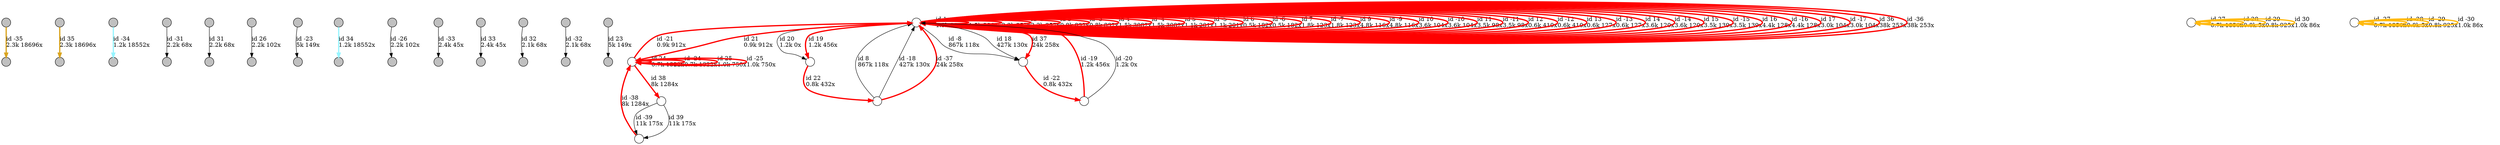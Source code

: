 digraph {
nodesep = 0.5;
node [shape = circle, label = "", height = 0.3];
"0" [style = "filled", fillcolor = "grey"];
"1" [style = "filled", fillcolor = "grey"];
"2" [style = "filled", fillcolor = "grey"];
"3" [style = "filled", fillcolor = "grey"];
"4" [style = "filled", fillcolor = "grey"];
"5" [style = "filled", fillcolor = "grey"];
"6" [style = "filled", fillcolor = "grey"];
"7" [style = "filled", fillcolor = "grey"];
"8" [style = "filled", fillcolor = "grey"];
"9" [style = "filled", fillcolor = "grey"];
"10" [style = "filled", fillcolor = "grey"];
"11" [style = "filled", fillcolor = "grey"];
"12" [style = "filled", fillcolor = "grey"];
"13" [style = "filled", fillcolor = "grey"];
"14" [style = "filled", fillcolor = "grey"];
"15" [style = "filled", fillcolor = "grey"];
"16" [style = "filled", fillcolor = "grey"];
"17" [style = "filled", fillcolor = "grey"];
"18" [style = "filled", fillcolor = "grey"];
"19" [style = "filled", fillcolor = "grey"];
"20" [style = "filled", fillcolor = "grey"];
"21" [style = "filled", fillcolor = "grey"];
"22" [style = "filled", fillcolor = "grey"];
"23" [style = "filled", fillcolor = "grey"];
"24" [style = "filled", fillcolor = "grey"];
"25" [style = "filled", fillcolor = "grey"];
"26" [style = "filled", fillcolor = "grey"];
"27" [style = "filled", fillcolor = "grey"];
"28" -> "28" [label = "id 1\l1.5k 2364x", color = "red" , penwidth = 3] ;
"28" -> "28" [label = "id -1\l1.5k 2364x", color = "red" , penwidth = 3] ;
"28" -> "28" [label = "id 2\l2.2k 257x", color = "red" , penwidth = 3] ;
"28" -> "28" [label = "id -2\l2.2k 257x", color = "red" , penwidth = 3] ;
"28" -> "28" [label = "id 3\l0.8k 832x", color = "red" , penwidth = 3] ;
"28" -> "28" [label = "id -3\l0.8k 832x", color = "red" , penwidth = 3] ;
"28" -> "28" [label = "id 4\l1.5k 3082x", color = "red" , penwidth = 3] ;
"28" -> "28" [label = "id -4\l1.5k 3082x", color = "red" , penwidth = 3] ;
"28" -> "28" [label = "id 5\l1.1k 201x", color = "red" , penwidth = 3] ;
"28" -> "28" [label = "id -5\l1.1k 201x", color = "red" , penwidth = 3] ;
"28" -> "28" [label = "id 6\l0.5k 182x", color = "red" , penwidth = 3] ;
"28" -> "28" [label = "id -6\l0.5k 182x", color = "red" , penwidth = 3] ;
"28" -> "28" [label = "id 7\l1.8k 123x", color = "red" , penwidth = 3] ;
"28" -> "28" [label = "id -7\l1.8k 123x", color = "red" , penwidth = 3] ;
"29" -> "28" [label = "id 8\l867k 118x", color = "black"] ;
"28" -> "30" [label = "id -8\l867k 118x", color = "black"] ;
"28" -> "28" [label = "id 9\l4.8k 116x", color = "red" , penwidth = 3] ;
"28" -> "28" [label = "id -9\l4.8k 116x", color = "red" , penwidth = 3] ;
"28" -> "28" [label = "id 10\l3.6k 104x", color = "red" , penwidth = 3] ;
"28" -> "28" [label = "id -10\l3.6k 104x", color = "red" , penwidth = 3] ;
"28" -> "28" [label = "id 11\l3.5k 98x", color = "red" , penwidth = 3] ;
"28" -> "28" [label = "id -11\l3.5k 98x", color = "red" , penwidth = 3] ;
"28" -> "28" [label = "id 12\l0.6k 410x", color = "red" , penwidth = 3] ;
"28" -> "28" [label = "id -12\l0.6k 410x", color = "red" , penwidth = 3] ;
"28" -> "28" [label = "id 13\l0.6k 127x", color = "red" , penwidth = 3] ;
"28" -> "28" [label = "id -13\l0.6k 127x", color = "red" , penwidth = 3] ;
"28" -> "28" [label = "id 14\l3.6k 120x", color = "red" , penwidth = 3] ;
"28" -> "28" [label = "id -14\l3.6k 120x", color = "red" , penwidth = 3] ;
"28" -> "28" [label = "id 15\l3.5k 139x", color = "red" , penwidth = 3] ;
"28" -> "28" [label = "id -15\l3.5k 139x", color = "red" , penwidth = 3] ;
"28" -> "28" [label = "id 16\l4.4k 128x", color = "red" , penwidth = 3] ;
"28" -> "28" [label = "id -16\l4.4k 128x", color = "red" , penwidth = 3] ;
"28" -> "28" [label = "id 17\l3.0k 104x", color = "red" , penwidth = 3] ;
"28" -> "28" [label = "id -17\l3.0k 104x", color = "red" , penwidth = 3] ;
"28" -> "30" [label = "id 18\l427k 130x", color = "black"] ;
"29" -> "28" [label = "id -18\l427k 130x", color = "black"] ;
"28" -> "31" [label = "id 19\l1.2k 456x", color = "red" , penwidth = 3] ;
"32" -> "28" [label = "id -19\l1.2k 456x", color = "red" , penwidth = 3] ;
"28" -> "31" [label = "id 20\l1.2k 0x", color = "black"] ;
"32" -> "28" [label = "id -20\l1.2k 0x", color = "black"] ;
"28" -> "33" [label = "id 21\l0.9k 912x", color = "red" , penwidth = 3] ;
"33" -> "28" [label = "id -21\l0.9k 912x", color = "red" , penwidth = 3] ;
"31" -> "29" [label = "id 22\l0.8k 432x", color = "red" , penwidth = 3] ;
"30" -> "32" [label = "id -22\l0.8k 432x", color = "red" , penwidth = 3] ;
"26" -> "19" [label = "id 23\l5k 149x", color = "black"] ;
"27" -> "10" [label = "id -23\l5k 149x", color = "black"] ;
"33" -> "33" [label = "id 24\l0.7k 1322x", color = "red" , penwidth = 3] ;
"33" -> "33" [label = "id -24\l0.7k 1322x", color = "red" , penwidth = 3] ;
"33" -> "33" [label = "id 25\l1.0k 750x", color = "red" , penwidth = 3] ;
"33" -> "33" [label = "id -25\l1.0k 750x", color = "red" , penwidth = 3] ;
"9" -> "17" [label = "id 26\l2.2k 102x", color = "black"] ;
"18" -> "12" [label = "id -26\l2.2k 102x", color = "black"] ;
"34" -> "34" [label = "id 27\l0.7k 1350x", color = "darkgoldenrod1" , penwidth = 3] ;
"35" -> "35" [label = "id -27\l0.7k 1350x", color = "darkgoldenrod1" , penwidth = 3] ;
"34" -> "34" [label = "id 28\l0.8k 5x", color = "darkgoldenrod1" , penwidth = 3] ;
"35" -> "35" [label = "id -28\l0.8k 5x", color = "darkgoldenrod1" , penwidth = 3] ;
"34" -> "34" [label = "id 29\l0.8k 925x", color = "darkgoldenrod1" , penwidth = 3] ;
"35" -> "35" [label = "id -29\l0.8k 925x", color = "darkgoldenrod1" , penwidth = 3] ;
"34" -> "34" [label = "id 30\l1.0k 86x", color = "darkgoldenrod1" , penwidth = 3] ;
"35" -> "35" [label = "id -30\l1.0k 86x", color = "darkgoldenrod1" , penwidth = 3] ;
"8" -> "7" [label = "id 31\l2.2k 68x", color = "black"] ;
"6" -> "20" [label = "id -31\l2.2k 68x", color = "black"] ;
"15" -> "21" [label = "id 32\l2.1k 68x", color = "black"] ;
"16" -> "22" [label = "id -32\l2.1k 68x", color = "black"] ;
"14" -> "23" [label = "id 33\l2.4k 45x", color = "black"] ;
"13" -> "24" [label = "id -33\l2.4k 45x", color = "black"] ;
"11" -> "25" [label = "id 34\l1.2k 18552x", color = "cadetblue1" , penwidth = 3] ;
"5" -> "4" [label = "id -34\l1.2k 18552x", color = "cadetblue1" , penwidth = 3] ;
"3" -> "2" [label = "id 35\l2.3k 18696x", color = "goldenrod" , penwidth = 3] ;
"1" -> "0" [label = "id -35\l2.3k 18696x", color = "goldenrod" , penwidth = 3] ;
"28" -> "28" [label = "id 36\l38k 253x", color = "red" , penwidth = 3] ;
"28" -> "28" [label = "id -36\l38k 253x", color = "red" , penwidth = 3] ;
"28" -> "30" [label = "id 37\l24k 258x", color = "red" , penwidth = 3] ;
"29" -> "28" [label = "id -37\l24k 258x", color = "red" , penwidth = 3] ;
"33" -> "36" [label = "id 38\l8k 1284x", color = "red" , penwidth = 3] ;
"37" -> "33" [label = "id -38\l8k 1284x", color = "red" , penwidth = 3] ;
"36" -> "37" [label = "id 39\l11k 175x", color = "black"] ;
"36" -> "37" [label = "id -39\l11k 175x", color = "black"] ;
}
